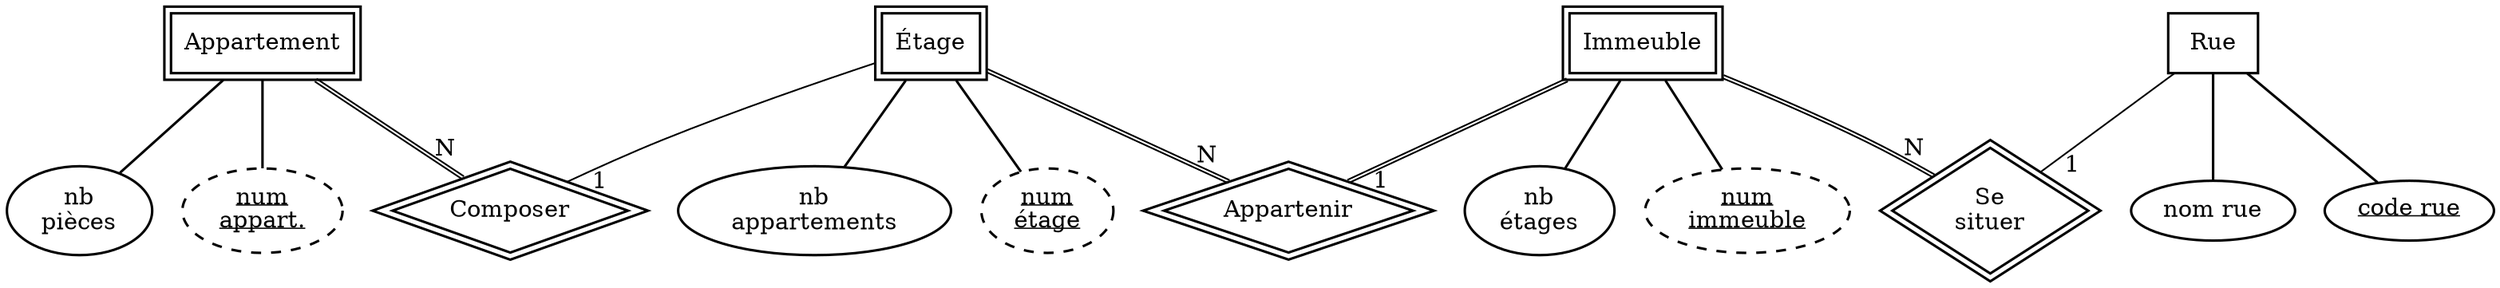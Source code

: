 // Generated by Mocodo 4.0.2

graph{
  start=42

  // Entities
  node [
    shape=box
    style=filled
    penwidth=1.5
    fillcolor="#FFFFFF"
  ]
  1 [label="Appartement",peripheries=2]
  5 [label="Étage",peripheries=2]
  9 [label="Immeuble",peripheries=2]
  13 [label="Rue"]

  // Normal entity attributes
  node [
    shape=oval
    penwidth=1.5
    fillcolor="#FFFFFF"
  ]
  3 [label="nb\npièces"]
  7 [label="nb\nappartements"]
  11 [label="nb\nétages"]
  15 [label="nom rue"]

  // Weak and strong entity attributes
  2 [label=<<u>num<br/>appart.</u>> style="dashed,filled"]
  6 [label=<<u>num<br/>étage</u>> style="dashed,filled"]
  10 [label=<<u>num<br/>immeuble</u>> style="dashed,filled"]
  14 [label=<<u>code rue</u>>]

  // Relationships
  node [
    shape=diamond
    height=0.7
    penwidth=1.5
    fillcolor="#FFFFFF"
  ]
  4 [label="Composer",peripheries=2]
  8 [label="Appartenir",peripheries=2]
  12 [label="Se\nsituer",peripheries=2]

  // Edges between entities and attributes
  edge [
    penwidth=1.5
  ]
  1 -- 2
  1 -- 3
  5 -- 6
  5 -- 7
  9 -- 10
  9 -- 11
  13 -- 14
  13 -- 15

  // Edges between entities and relationships
  edge [
    penwidth=1
    color="#000000:#000000"
    labeldistance=2
    headlabel=1
  ]
  9 -- 8
  5 -- 4 [color="#000000"]
  13 -- 12 [color="#000000"]
  edge [headlabel=N]
  1 -- 4
  5 -- 8
  9 -- 12
}